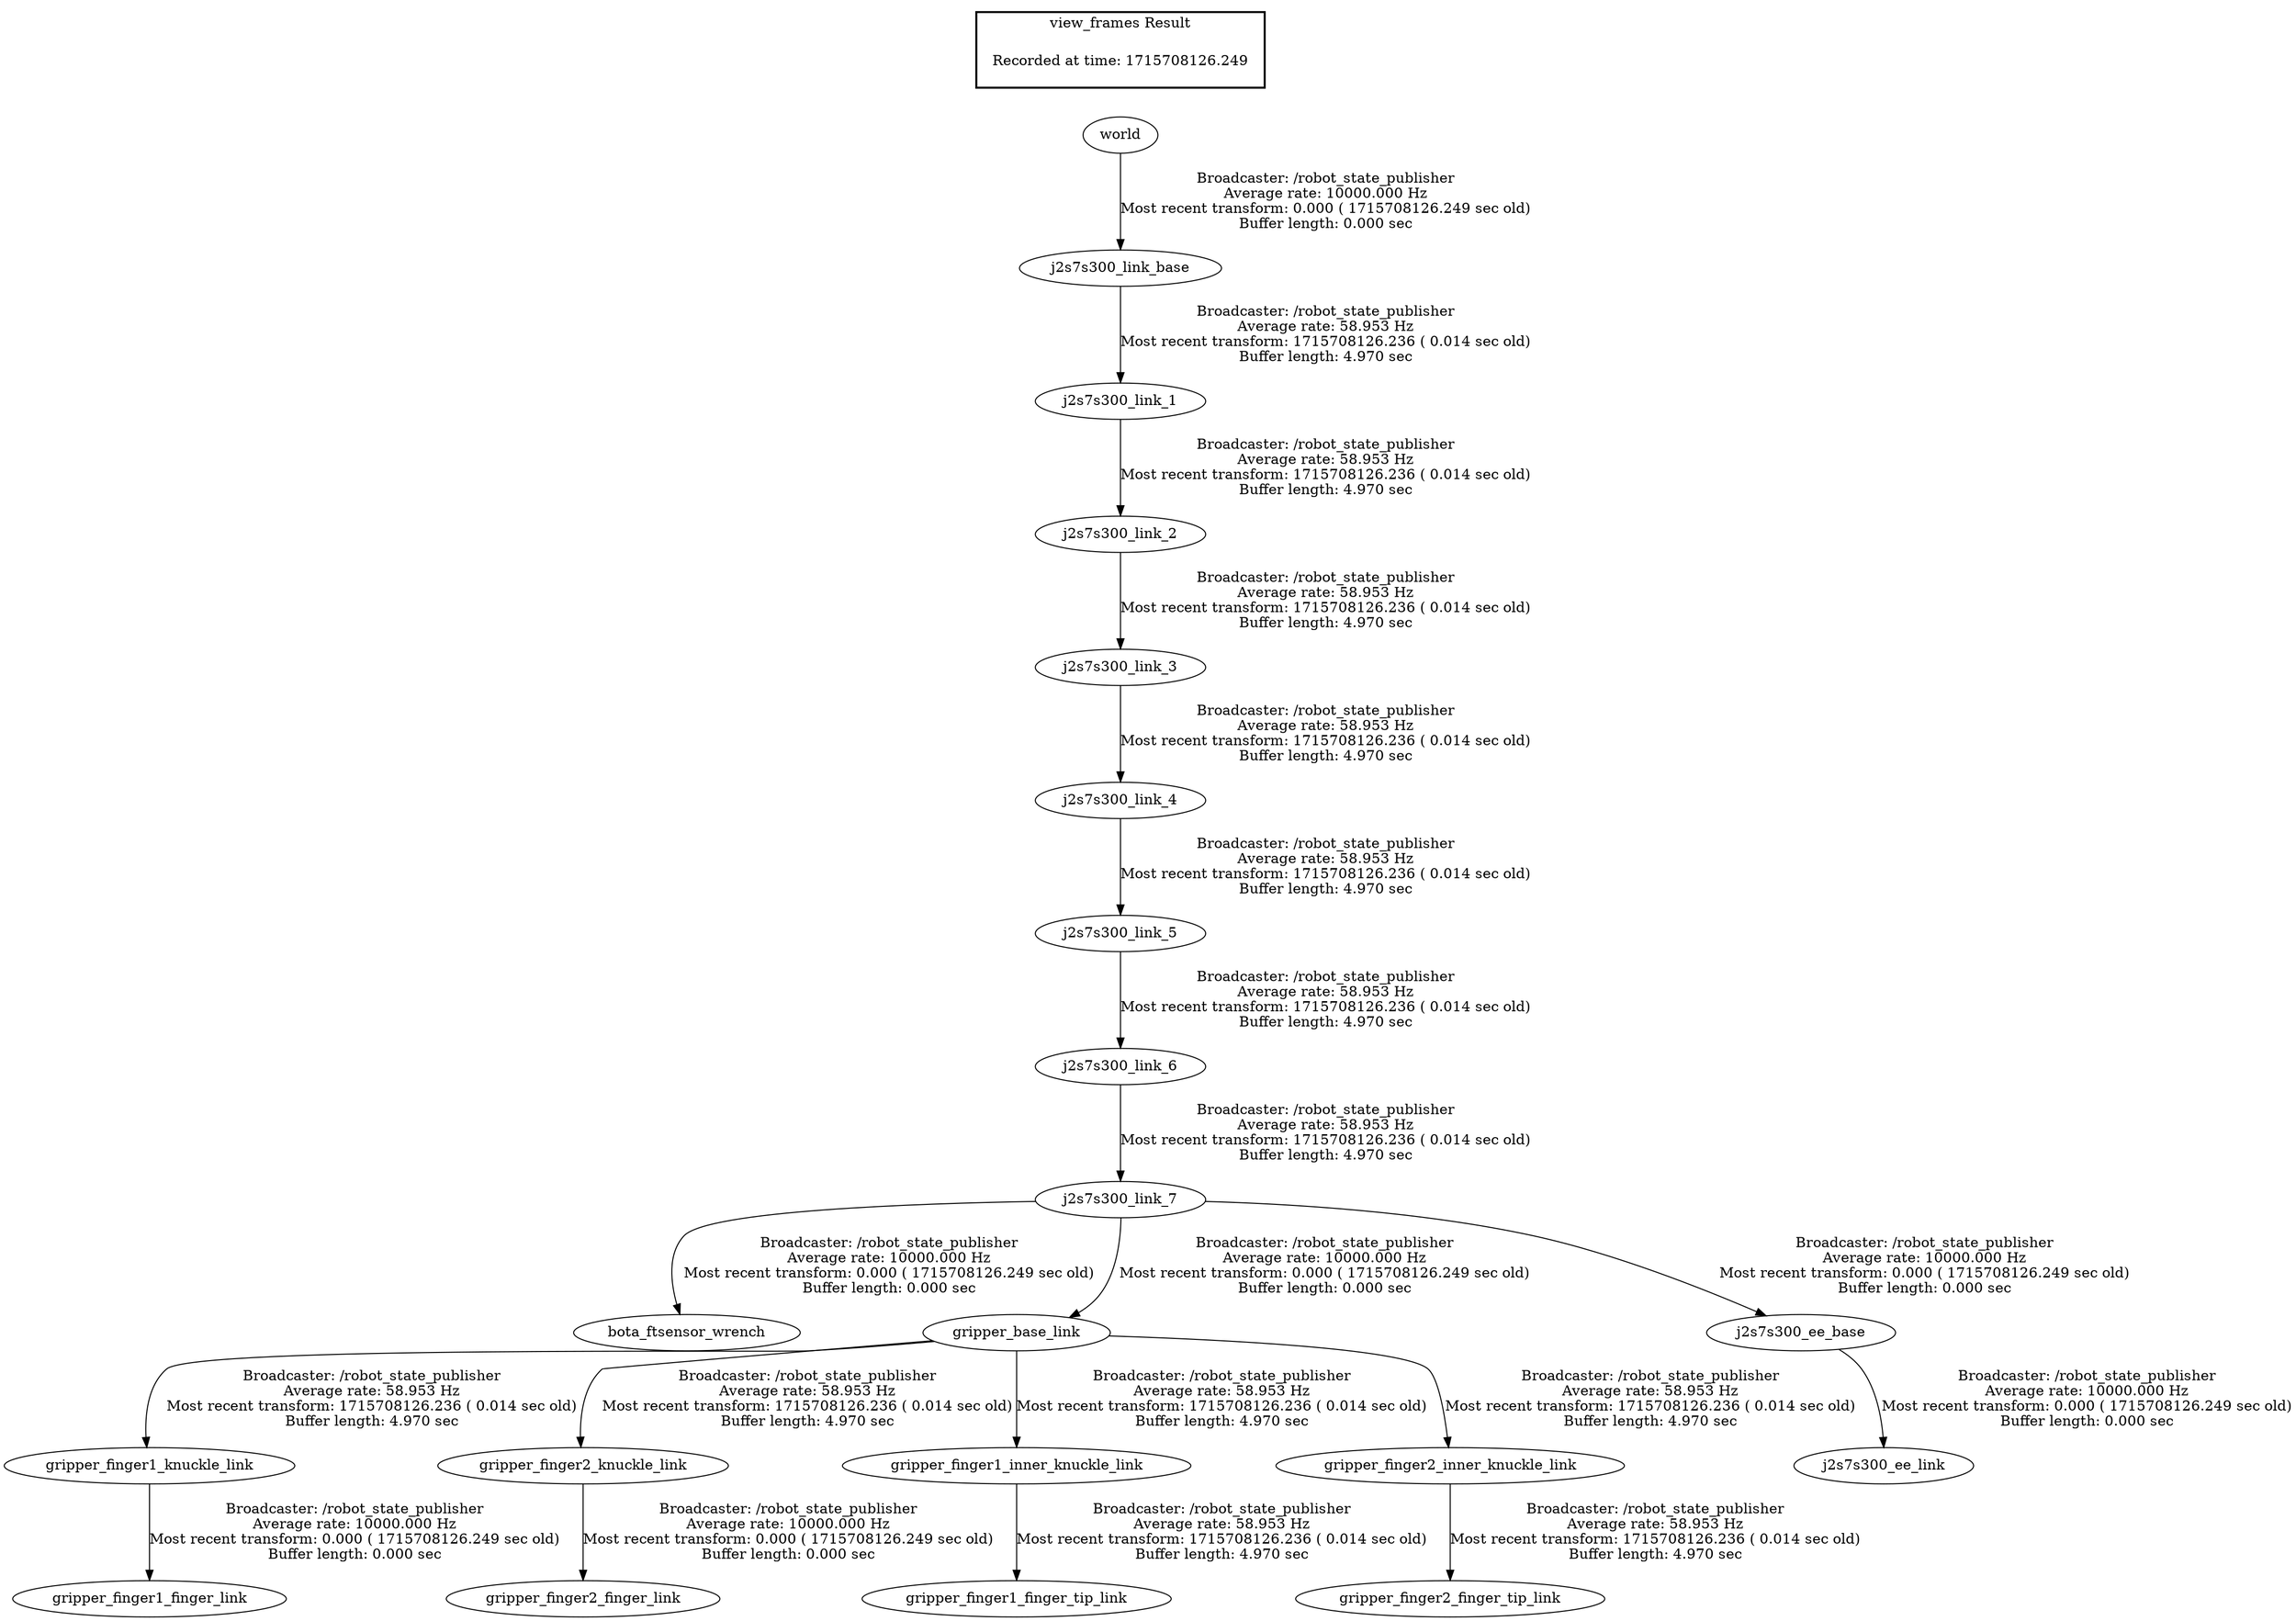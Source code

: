 digraph G {
"j2s7s300_link_7" -> "bota_ftsensor_wrench"[label="Broadcaster: /robot_state_publisher\nAverage rate: 10000.000 Hz\nMost recent transform: 0.000 ( 1715708126.249 sec old)\nBuffer length: 0.000 sec\n"];
"j2s7s300_link_6" -> "j2s7s300_link_7"[label="Broadcaster: /robot_state_publisher\nAverage rate: 58.953 Hz\nMost recent transform: 1715708126.236 ( 0.014 sec old)\nBuffer length: 4.970 sec\n"];
"j2s7s300_link_7" -> "gripper_base_link"[label="Broadcaster: /robot_state_publisher\nAverage rate: 10000.000 Hz\nMost recent transform: 0.000 ( 1715708126.249 sec old)\nBuffer length: 0.000 sec\n"];
"gripper_finger1_knuckle_link" -> "gripper_finger1_finger_link"[label="Broadcaster: /robot_state_publisher\nAverage rate: 10000.000 Hz\nMost recent transform: 0.000 ( 1715708126.249 sec old)\nBuffer length: 0.000 sec\n"];
"gripper_base_link" -> "gripper_finger1_knuckle_link"[label="Broadcaster: /robot_state_publisher\nAverage rate: 58.953 Hz\nMost recent transform: 1715708126.236 ( 0.014 sec old)\nBuffer length: 4.970 sec\n"];
"gripper_finger2_knuckle_link" -> "gripper_finger2_finger_link"[label="Broadcaster: /robot_state_publisher\nAverage rate: 10000.000 Hz\nMost recent transform: 0.000 ( 1715708126.249 sec old)\nBuffer length: 0.000 sec\n"];
"gripper_base_link" -> "gripper_finger2_knuckle_link"[label="Broadcaster: /robot_state_publisher\nAverage rate: 58.953 Hz\nMost recent transform: 1715708126.236 ( 0.014 sec old)\nBuffer length: 4.970 sec\n"];
"j2s7s300_link_7" -> "j2s7s300_ee_base"[label="Broadcaster: /robot_state_publisher\nAverage rate: 10000.000 Hz\nMost recent transform: 0.000 ( 1715708126.249 sec old)\nBuffer length: 0.000 sec\n"];
"j2s7s300_ee_base" -> "j2s7s300_ee_link"[label="Broadcaster: /robot_state_publisher\nAverage rate: 10000.000 Hz\nMost recent transform: 0.000 ( 1715708126.249 sec old)\nBuffer length: 0.000 sec\n"];
"world" -> "j2s7s300_link_base"[label="Broadcaster: /robot_state_publisher\nAverage rate: 10000.000 Hz\nMost recent transform: 0.000 ( 1715708126.249 sec old)\nBuffer length: 0.000 sec\n"];
"gripper_finger1_inner_knuckle_link" -> "gripper_finger1_finger_tip_link"[label="Broadcaster: /robot_state_publisher\nAverage rate: 58.953 Hz\nMost recent transform: 1715708126.236 ( 0.014 sec old)\nBuffer length: 4.970 sec\n"];
"gripper_base_link" -> "gripper_finger1_inner_knuckle_link"[label="Broadcaster: /robot_state_publisher\nAverage rate: 58.953 Hz\nMost recent transform: 1715708126.236 ( 0.014 sec old)\nBuffer length: 4.970 sec\n"];
"gripper_finger2_inner_knuckle_link" -> "gripper_finger2_finger_tip_link"[label="Broadcaster: /robot_state_publisher\nAverage rate: 58.953 Hz\nMost recent transform: 1715708126.236 ( 0.014 sec old)\nBuffer length: 4.970 sec\n"];
"gripper_base_link" -> "gripper_finger2_inner_knuckle_link"[label="Broadcaster: /robot_state_publisher\nAverage rate: 58.953 Hz\nMost recent transform: 1715708126.236 ( 0.014 sec old)\nBuffer length: 4.970 sec\n"];
"j2s7s300_link_base" -> "j2s7s300_link_1"[label="Broadcaster: /robot_state_publisher\nAverage rate: 58.953 Hz\nMost recent transform: 1715708126.236 ( 0.014 sec old)\nBuffer length: 4.970 sec\n"];
"j2s7s300_link_1" -> "j2s7s300_link_2"[label="Broadcaster: /robot_state_publisher\nAverage rate: 58.953 Hz\nMost recent transform: 1715708126.236 ( 0.014 sec old)\nBuffer length: 4.970 sec\n"];
"j2s7s300_link_2" -> "j2s7s300_link_3"[label="Broadcaster: /robot_state_publisher\nAverage rate: 58.953 Hz\nMost recent transform: 1715708126.236 ( 0.014 sec old)\nBuffer length: 4.970 sec\n"];
"j2s7s300_link_3" -> "j2s7s300_link_4"[label="Broadcaster: /robot_state_publisher\nAverage rate: 58.953 Hz\nMost recent transform: 1715708126.236 ( 0.014 sec old)\nBuffer length: 4.970 sec\n"];
"j2s7s300_link_4" -> "j2s7s300_link_5"[label="Broadcaster: /robot_state_publisher\nAverage rate: 58.953 Hz\nMost recent transform: 1715708126.236 ( 0.014 sec old)\nBuffer length: 4.970 sec\n"];
"j2s7s300_link_5" -> "j2s7s300_link_6"[label="Broadcaster: /robot_state_publisher\nAverage rate: 58.953 Hz\nMost recent transform: 1715708126.236 ( 0.014 sec old)\nBuffer length: 4.970 sec\n"];
edge [style=invis];
 subgraph cluster_legend { style=bold; color=black; label ="view_frames Result";
"Recorded at time: 1715708126.249"[ shape=plaintext ] ;
 }->"world";
}